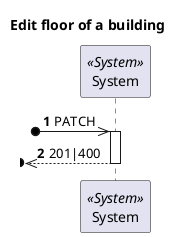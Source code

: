 @startuml
'https://plantuml.com/sequence-diagram

autonumber
skinparam packageStyle rect

title Edit floor of a building

participant "System" as Sys <<System>>

?o->> Sys : PATCH

activate Sys
?o<<--- Sys : 201|400
deactivate Sys

@enduml
